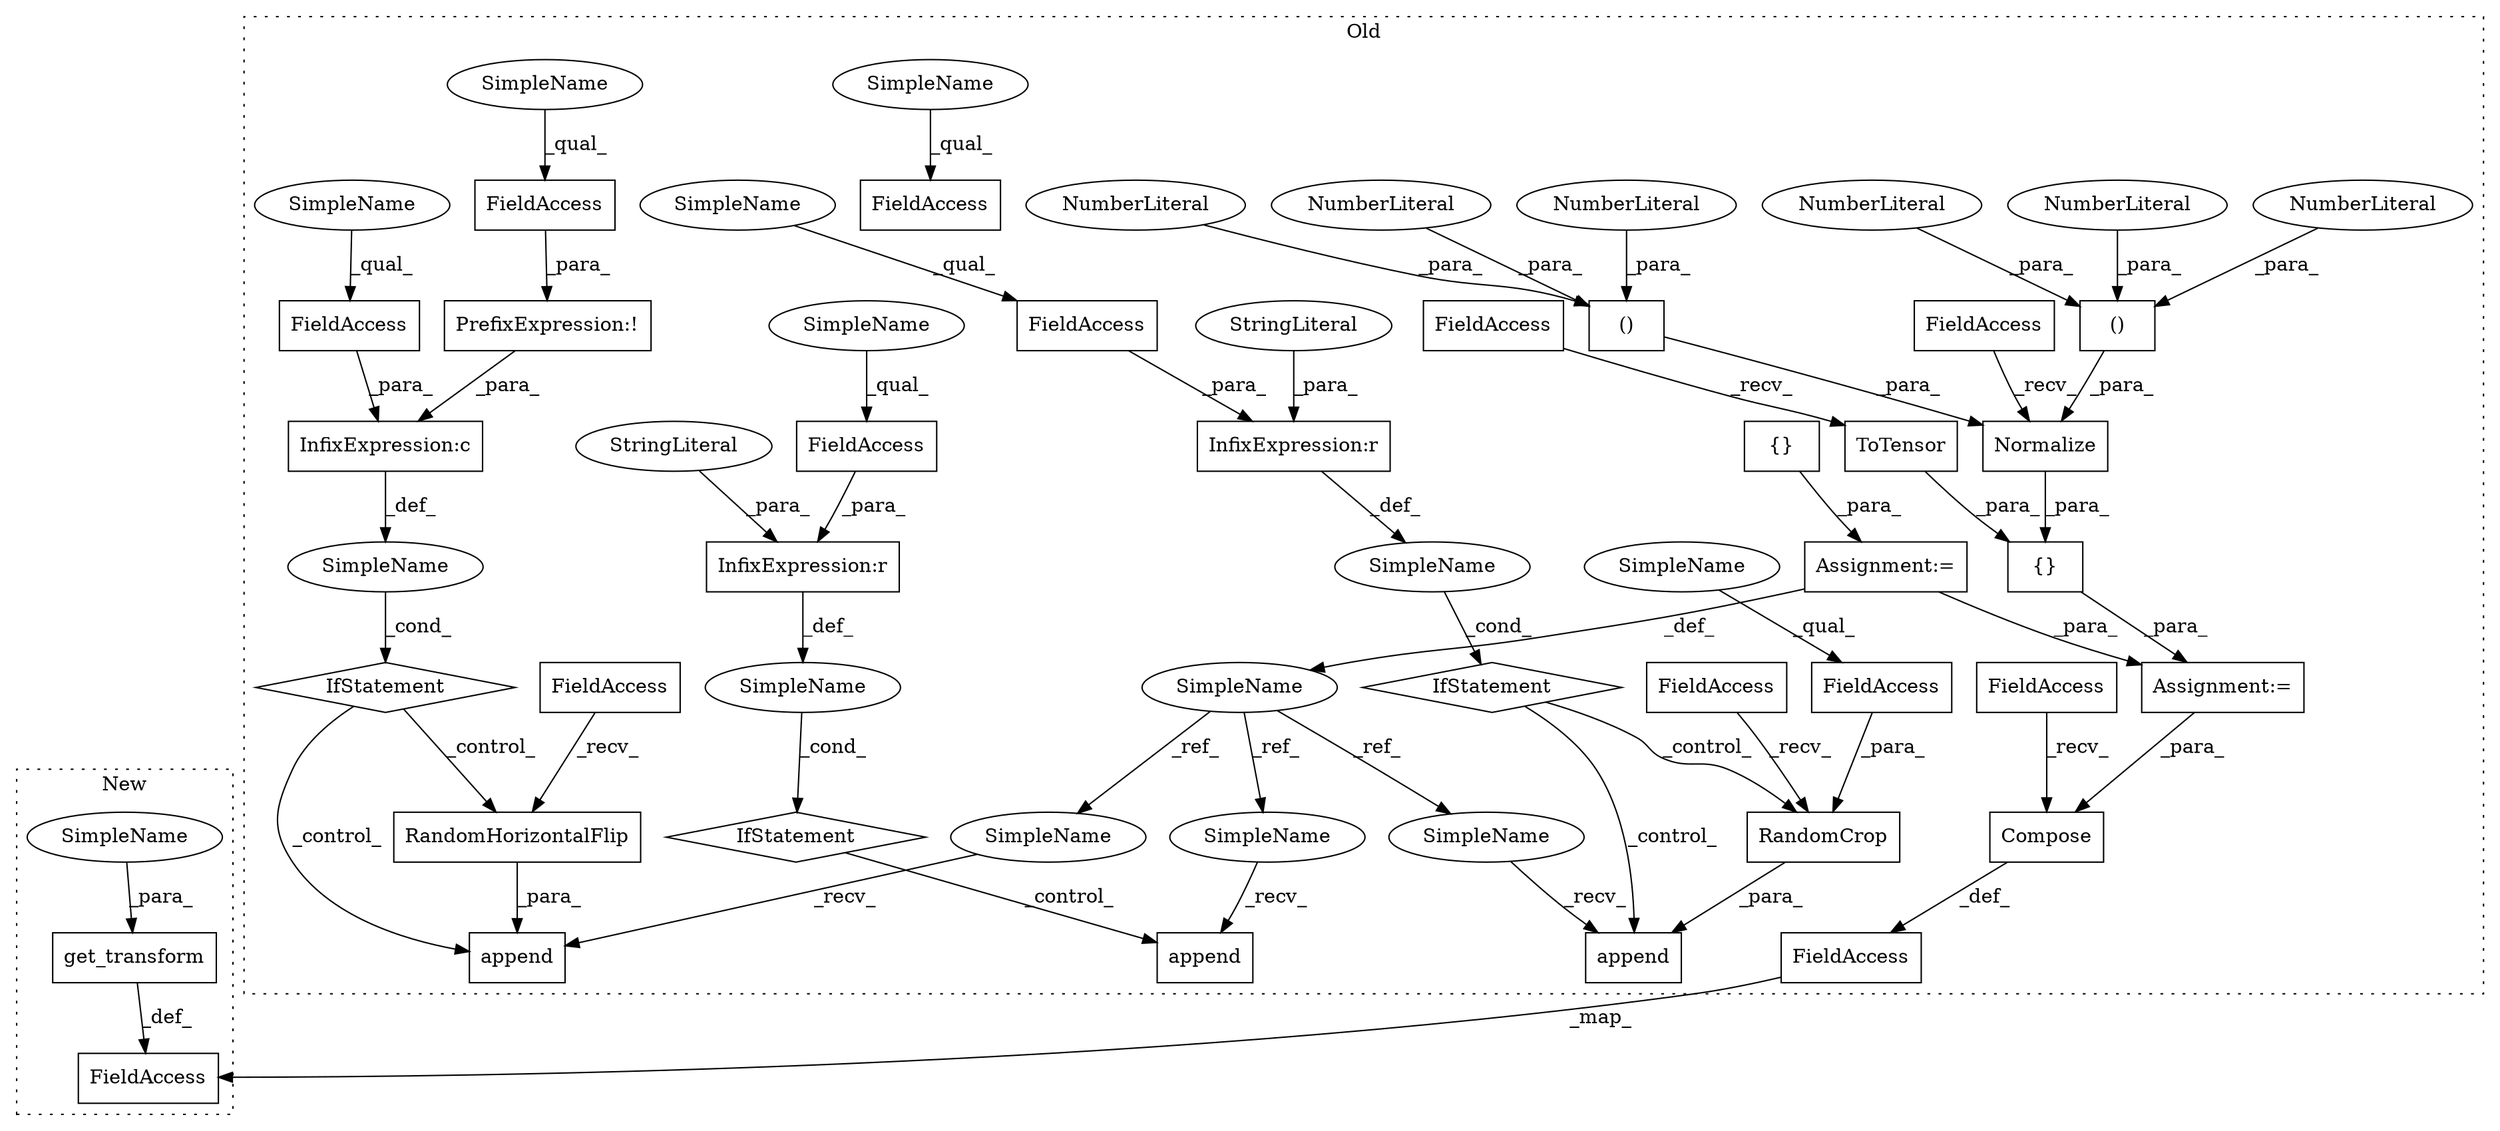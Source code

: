 digraph G {
subgraph cluster0 {
1 [label="RandomCrop" a="32" s="846,869" l="11,1" shape="box"];
3 [label="InfixExpression:r" a="27" s="776" l="4" shape="box"];
4 [label="SimpleName" a="42" s="" l="" shape="ellipse"];
5 [label="append" a="32" s="816,870" l="7,1" shape="box"];
6 [label="{}" a="4" s="495" l="2" shape="box"];
7 [label="Compose" a="32" s="1105,1127" l="8,1" shape="box"];
8 [label="Normalize" a="32" s="966,1058" l="15,2" shape="box"];
9 [label="()" a="106" s="981" l="35" shape="box"];
10 [label="NumberLiteral" a="34" s="1013" l="3" shape="ellipse"];
11 [label="()" a="106" s="1023" l="35" shape="box"];
12 [label="NumberLiteral" a="34" s="1023" l="3" shape="ellipse"];
13 [label="NumberLiteral" a="34" s="997" l="3" shape="ellipse"];
14 [label="NumberLiteral" a="34" s="1039" l="3" shape="ellipse"];
15 [label="NumberLiteral" a="34" s="981" l="3" shape="ellipse"];
16 [label="NumberLiteral" a="34" s="1055" l="3" shape="ellipse"];
17 [label="{}" a="4" s="908,1060" l="1,1" shape="box"];
18 [label="SimpleName" a="42" s="471" l="14" shape="ellipse"];
19 [label="append" a="32" s="689,741" l="7,1" shape="box"];
20 [label="PrefixExpression:!" a="38" s="652" l="1" shape="box"];
21 [label="InfixExpression:c" a="27" s="648" l="4" shape="box"];
22 [label="ToTensor" a="32" s="932" l="10" shape="box"];
23 [label="FieldAccess" a="22" s="653" l="11" shape="box"];
24 [label="FieldAccess" a="22" s="637" l="11" shape="box"];
25 [label="FieldAccess" a="22" s="943" l="11" shape="box"];
26 [label="FieldAccess" a="22" s="823" l="11" shape="box"];
27 [label="FieldAccess" a="22" s="909" l="11" shape="box"];
28 [label="FieldAccess" a="22" s="758" l="18" shape="box"];
29 [label="FieldAccess" a="22" s="857" l="12" shape="box"];
30 [label="FieldAccess" a="22" s="1082" l="11" shape="box"];
31 [label="SimpleName" a="42" s="" l="" shape="ellipse"];
32 [label="RandomHorizontalFlip" a="32" s="719" l="22" shape="box"];
33 [label="FieldAccess" a="22" s="696" l="11" shape="box"];
34 [label="FieldAccess" a="22" s="507" l="18" shape="box"];
35 [label="InfixExpression:r" a="27" s="525" l="4" shape="box"];
36 [label="FieldAccess" a="22" s="607" l="12" shape="box"];
37 [label="IfStatement" a="25" s="633,664" l="4,2" shape="diamond"];
38 [label="StringLiteral" a="45" s="780" l="11" shape="ellipse"];
39 [label="IfStatement" a="25" s="503,546" l="4,2" shape="diamond"];
40 [label="SimpleName" a="42" s="" l="" shape="ellipse"];
41 [label="append" a="32" s="571,620" l="7,1" shape="box"];
42 [label="IfStatement" a="25" s="754,791" l="4,2" shape="diamond"];
43 [label="Assignment:=" a="7" s="485" l="1" shape="box"];
44 [label="Assignment:=" a="7" s="897" l="2" shape="box"];
45 [label="StringLiteral" a="45" s="529" l="17" shape="ellipse"];
47 [label="FieldAccess" a="22" s="1067" l="14" shape="box"];
48 [label="SimpleName" a="42" s="607" l="3" shape="ellipse"];
49 [label="SimpleName" a="42" s="758" l="3" shape="ellipse"];
50 [label="SimpleName" a="42" s="637" l="3" shape="ellipse"];
51 [label="SimpleName" a="42" s="857" l="3" shape="ellipse"];
52 [label="SimpleName" a="42" s="653" l="3" shape="ellipse"];
53 [label="SimpleName" a="42" s="507" l="3" shape="ellipse"];
54 [label="SimpleName" a="42" s="801" l="14" shape="ellipse"];
55 [label="SimpleName" a="42" s="674" l="14" shape="ellipse"];
56 [label="SimpleName" a="42" s="556" l="14" shape="ellipse"];
label = "Old";
style="dotted";
}
subgraph cluster1 {
2 [label="get_transform" a="32" s="500,517" l="14,1" shape="box"];
46 [label="FieldAccess" a="22" s="485" l="14" shape="box"];
57 [label="SimpleName" a="42" s="514" l="3" shape="ellipse"];
label = "New";
style="dotted";
}
1 -> 5 [label="_para_"];
2 -> 46 [label="_def_"];
3 -> 4 [label="_def_"];
4 -> 42 [label="_cond_"];
6 -> 43 [label="_para_"];
7 -> 47 [label="_def_"];
8 -> 17 [label="_para_"];
9 -> 8 [label="_para_"];
10 -> 9 [label="_para_"];
11 -> 8 [label="_para_"];
12 -> 11 [label="_para_"];
13 -> 9 [label="_para_"];
14 -> 11 [label="_para_"];
15 -> 9 [label="_para_"];
16 -> 11 [label="_para_"];
17 -> 44 [label="_para_"];
18 -> 56 [label="_ref_"];
18 -> 54 [label="_ref_"];
18 -> 55 [label="_ref_"];
20 -> 21 [label="_para_"];
21 -> 31 [label="_def_"];
22 -> 17 [label="_para_"];
23 -> 20 [label="_para_"];
24 -> 21 [label="_para_"];
25 -> 8 [label="_recv_"];
26 -> 1 [label="_recv_"];
27 -> 22 [label="_recv_"];
28 -> 3 [label="_para_"];
29 -> 1 [label="_para_"];
30 -> 7 [label="_recv_"];
31 -> 37 [label="_cond_"];
32 -> 19 [label="_para_"];
33 -> 32 [label="_recv_"];
34 -> 35 [label="_para_"];
35 -> 40 [label="_def_"];
37 -> 32 [label="_control_"];
37 -> 19 [label="_control_"];
38 -> 3 [label="_para_"];
39 -> 41 [label="_control_"];
40 -> 39 [label="_cond_"];
42 -> 1 [label="_control_"];
42 -> 5 [label="_control_"];
43 -> 18 [label="_def_"];
43 -> 44 [label="_para_"];
44 -> 7 [label="_para_"];
45 -> 35 [label="_para_"];
47 -> 46 [label="_map_"];
48 -> 36 [label="_qual_"];
49 -> 28 [label="_qual_"];
50 -> 24 [label="_qual_"];
51 -> 29 [label="_qual_"];
52 -> 23 [label="_qual_"];
53 -> 34 [label="_qual_"];
54 -> 5 [label="_recv_"];
55 -> 19 [label="_recv_"];
56 -> 41 [label="_recv_"];
57 -> 2 [label="_para_"];
}